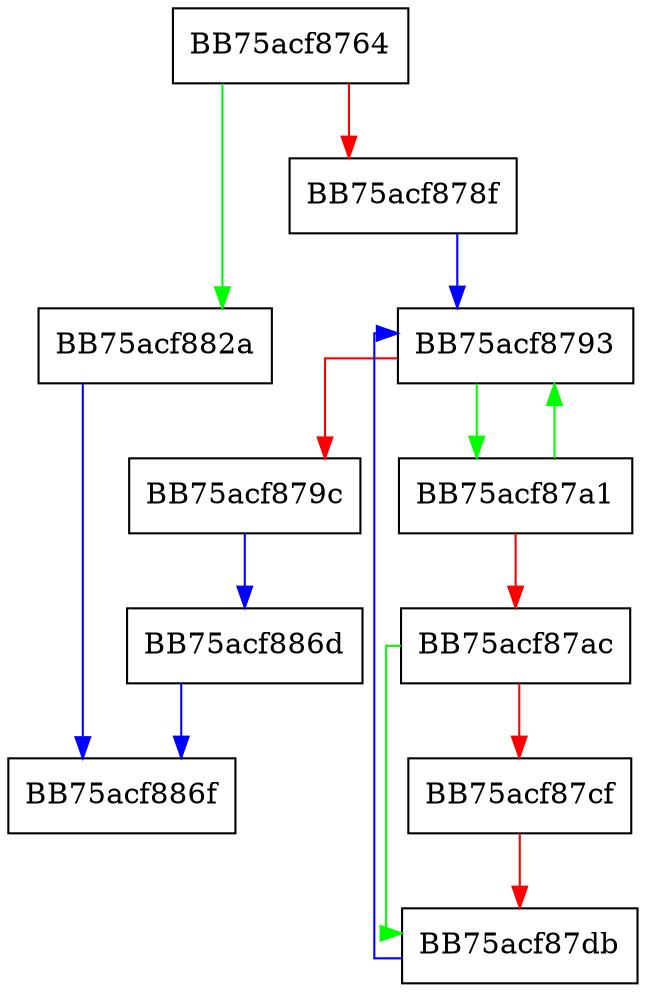 digraph PopulateArModuleList {
  node [shape="box"];
  graph [splines=ortho];
  BB75acf8764 -> BB75acf882a [color="green"];
  BB75acf8764 -> BB75acf878f [color="red"];
  BB75acf878f -> BB75acf8793 [color="blue"];
  BB75acf8793 -> BB75acf87a1 [color="green"];
  BB75acf8793 -> BB75acf879c [color="red"];
  BB75acf879c -> BB75acf886d [color="blue"];
  BB75acf87a1 -> BB75acf8793 [color="green"];
  BB75acf87a1 -> BB75acf87ac [color="red"];
  BB75acf87ac -> BB75acf87db [color="green"];
  BB75acf87ac -> BB75acf87cf [color="red"];
  BB75acf87cf -> BB75acf87db [color="red"];
  BB75acf87db -> BB75acf8793 [color="blue"];
  BB75acf882a -> BB75acf886f [color="blue"];
  BB75acf886d -> BB75acf886f [color="blue"];
}